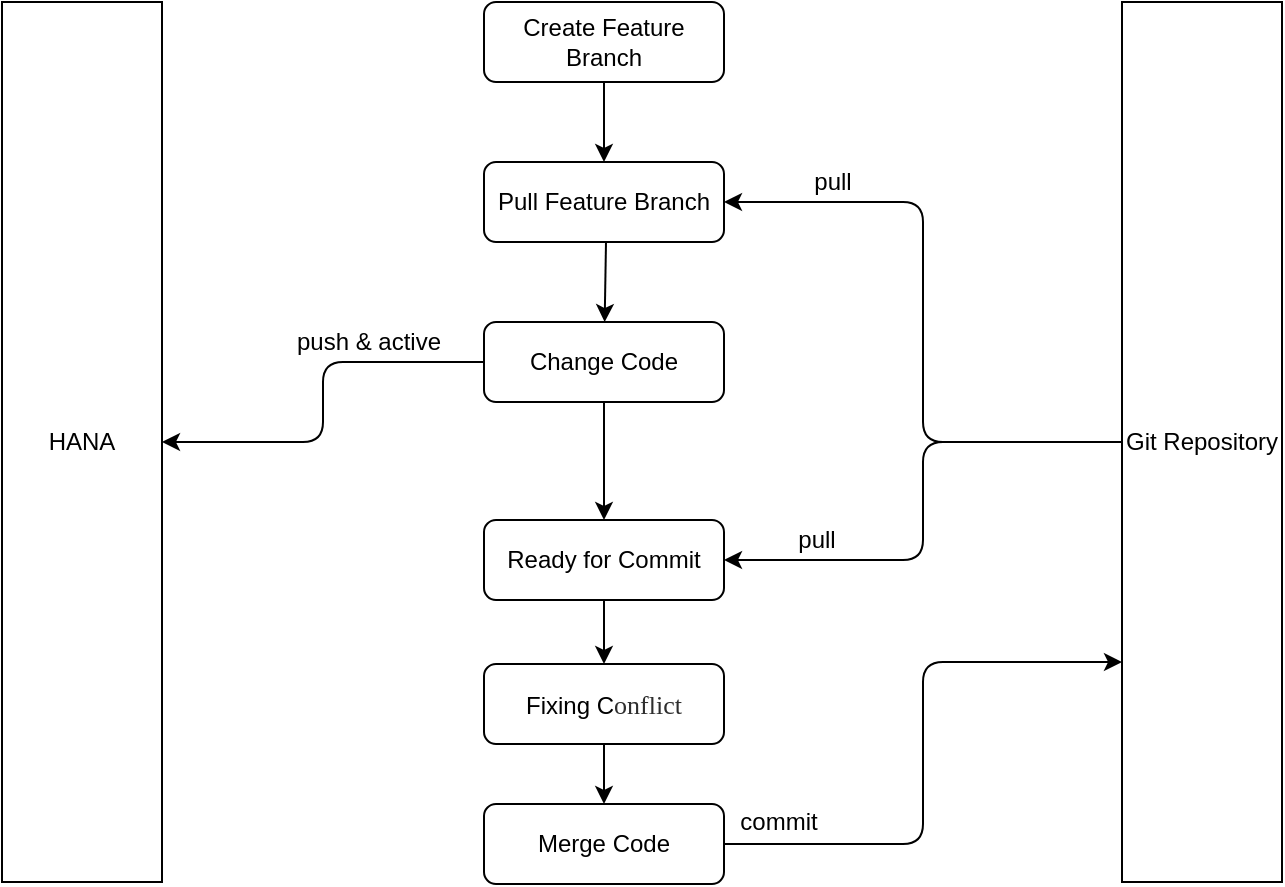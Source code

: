 <mxfile version="11.1.4" type="github"><diagram id="pjJx9J3N4vnPKHkF3vY-" name="Page-1"><mxGraphModel dx="1118" dy="543" grid="1" gridSize="10" guides="1" tooltips="1" connect="1" arrows="1" fold="1" page="1" pageScale="1" pageWidth="827" pageHeight="1169" math="0" shadow="0"><root><mxCell id="0"/><mxCell id="1" parent="0"/><mxCell id="Bj2rcL9_myEaG-QvVMp1-2" value="Create Feature Branch" style="rounded=1;whiteSpace=wrap;html=1;" vertex="1" parent="1"><mxGeometry x="281" y="80" width="120" height="40" as="geometry"/></mxCell><mxCell id="Bj2rcL9_myEaG-QvVMp1-3" value="HANA" style="rounded=0;whiteSpace=wrap;html=1;" vertex="1" parent="1"><mxGeometry x="40" y="80" width="80" height="440" as="geometry"/></mxCell><mxCell id="Bj2rcL9_myEaG-QvVMp1-6" value="Git Repository" style="rounded=0;whiteSpace=wrap;html=1;" vertex="1" parent="1"><mxGeometry x="600" y="80" width="80" height="440" as="geometry"/></mxCell><mxCell id="Bj2rcL9_myEaG-QvVMp1-8" value="Pull Feature Branch" style="rounded=1;whiteSpace=wrap;html=1;" vertex="1" parent="1"><mxGeometry x="281" y="160" width="120" height="40" as="geometry"/></mxCell><mxCell id="Bj2rcL9_myEaG-QvVMp1-11" value="" style="endArrow=classic;html=1;exitX=0.5;exitY=1;exitDx=0;exitDy=0;" edge="1" parent="1" source="Bj2rcL9_myEaG-QvVMp1-2" target="Bj2rcL9_myEaG-QvVMp1-8"><mxGeometry width="50" height="50" relative="1" as="geometry"><mxPoint x="131" y="280" as="sourcePoint"/><mxPoint x="181" y="230" as="targetPoint"/></mxGeometry></mxCell><mxCell id="Bj2rcL9_myEaG-QvVMp1-12" value="Change Code" style="rounded=1;whiteSpace=wrap;html=1;" vertex="1" parent="1"><mxGeometry x="281" y="240" width="120" height="40" as="geometry"/></mxCell><mxCell id="Bj2rcL9_myEaG-QvVMp1-13" value="" style="endArrow=classic;html=1;" edge="1" parent="1" target="Bj2rcL9_myEaG-QvVMp1-12"><mxGeometry width="50" height="50" relative="1" as="geometry"><mxPoint x="342" y="200" as="sourcePoint"/><mxPoint x="351" y="170" as="targetPoint"/></mxGeometry></mxCell><mxCell id="Bj2rcL9_myEaG-QvVMp1-14" value="" style="endArrow=classic;html=1;exitX=0;exitY=0.5;exitDx=0;exitDy=0;entryX=1;entryY=0.5;entryDx=0;entryDy=0;edgeStyle=orthogonalEdgeStyle;" edge="1" parent="1" source="Bj2rcL9_myEaG-QvVMp1-12" target="Bj2rcL9_myEaG-QvVMp1-3"><mxGeometry width="50" height="50" relative="1" as="geometry"><mxPoint x="400" y="340" as="sourcePoint"/><mxPoint x="450" y="290" as="targetPoint"/></mxGeometry></mxCell><mxCell id="Bj2rcL9_myEaG-QvVMp1-15" value="push &amp;amp; active" style="text;html=1;resizable=0;points=[];align=center;verticalAlign=middle;labelBackgroundColor=#ffffff;" vertex="1" connectable="0" parent="Bj2rcL9_myEaG-QvVMp1-14"><mxGeometry x="-0.414" y="2" relative="1" as="geometry"><mxPoint x="1" y="-12" as="offset"/></mxGeometry></mxCell><mxCell id="Bj2rcL9_myEaG-QvVMp1-16" value="" style="endArrow=classic;html=1;entryX=1;entryY=0.5;entryDx=0;entryDy=0;edgeStyle=orthogonalEdgeStyle;exitX=0;exitY=0.5;exitDx=0;exitDy=0;" edge="1" parent="1" source="Bj2rcL9_myEaG-QvVMp1-6" target="Bj2rcL9_myEaG-QvVMp1-8"><mxGeometry width="50" height="50" relative="1" as="geometry"><mxPoint x="420" y="220" as="sourcePoint"/><mxPoint x="310" y="310" as="targetPoint"/></mxGeometry></mxCell><mxCell id="Bj2rcL9_myEaG-QvVMp1-17" value="pull" style="text;html=1;resizable=0;points=[];align=center;verticalAlign=middle;labelBackgroundColor=#ffffff;" vertex="1" connectable="0" parent="Bj2rcL9_myEaG-QvVMp1-16"><mxGeometry x="0.672" y="1" relative="1" as="geometry"><mxPoint x="1" y="-11" as="offset"/></mxGeometry></mxCell><mxCell id="Bj2rcL9_myEaG-QvVMp1-18" value="Ready for Commit" style="rounded=1;whiteSpace=wrap;html=1;" vertex="1" parent="1"><mxGeometry x="281" y="339" width="120" height="40" as="geometry"/></mxCell><mxCell id="Bj2rcL9_myEaG-QvVMp1-20" value="" style="endArrow=classic;html=1;exitX=0;exitY=0.5;exitDx=0;exitDy=0;entryX=1;entryY=0.5;entryDx=0;entryDy=0;edgeStyle=orthogonalEdgeStyle;" edge="1" parent="1" source="Bj2rcL9_myEaG-QvVMp1-6" target="Bj2rcL9_myEaG-QvVMp1-18"><mxGeometry width="50" height="50" relative="1" as="geometry"><mxPoint x="440" y="390" as="sourcePoint"/><mxPoint x="490" y="340" as="targetPoint"/></mxGeometry></mxCell><mxCell id="Bj2rcL9_myEaG-QvVMp1-21" value="pull" style="text;html=1;resizable=0;points=[];align=center;verticalAlign=middle;labelBackgroundColor=#ffffff;" vertex="1" connectable="0" parent="Bj2rcL9_myEaG-QvVMp1-20"><mxGeometry x="0.692" y="-1" relative="1" as="geometry"><mxPoint x="6" y="-9" as="offset"/></mxGeometry></mxCell><mxCell id="Bj2rcL9_myEaG-QvVMp1-22" value="" style="endArrow=classic;html=1;exitX=0.5;exitY=1;exitDx=0;exitDy=0;" edge="1" parent="1" source="Bj2rcL9_myEaG-QvVMp1-12" target="Bj2rcL9_myEaG-QvVMp1-18"><mxGeometry width="50" height="50" relative="1" as="geometry"><mxPoint x="352" y="210" as="sourcePoint"/><mxPoint x="351.333" y="250" as="targetPoint"/></mxGeometry></mxCell><mxCell id="Bj2rcL9_myEaG-QvVMp1-23" value="Fixing C&lt;span style=&quot;color: rgb(46 , 46 , 46) ; font-family: &amp;#34;hei&amp;#34; ; font-size: 13px&quot;&gt;onflict&lt;/span&gt;" style="rounded=1;whiteSpace=wrap;html=1;" vertex="1" parent="1"><mxGeometry x="281" y="411" width="120" height="40" as="geometry"/></mxCell><mxCell id="Bj2rcL9_myEaG-QvVMp1-26" value="" style="endArrow=classic;html=1;exitX=0.5;exitY=1;exitDx=0;exitDy=0;entryX=0.5;entryY=0;entryDx=0;entryDy=0;" edge="1" parent="1" source="Bj2rcL9_myEaG-QvVMp1-18" target="Bj2rcL9_myEaG-QvVMp1-23"><mxGeometry width="50" height="50" relative="1" as="geometry"><mxPoint x="300" y="590" as="sourcePoint"/><mxPoint x="350" y="540" as="targetPoint"/></mxGeometry></mxCell><mxCell id="Bj2rcL9_myEaG-QvVMp1-27" value="Merge Code" style="rounded=1;whiteSpace=wrap;html=1;" vertex="1" parent="1"><mxGeometry x="281" y="481" width="120" height="40" as="geometry"/></mxCell><mxCell id="Bj2rcL9_myEaG-QvVMp1-28" value="" style="endArrow=classic;html=1;exitX=0.5;exitY=1;exitDx=0;exitDy=0;entryX=0.5;entryY=0;entryDx=0;entryDy=0;" edge="1" parent="1" source="Bj2rcL9_myEaG-QvVMp1-23" target="Bj2rcL9_myEaG-QvVMp1-27"><mxGeometry width="50" height="50" relative="1" as="geometry"><mxPoint x="380" y="650" as="sourcePoint"/><mxPoint x="430" y="600" as="targetPoint"/></mxGeometry></mxCell><mxCell id="Bj2rcL9_myEaG-QvVMp1-29" value="" style="endArrow=classic;html=1;exitX=1;exitY=0.5;exitDx=0;exitDy=0;entryX=0;entryY=0.75;entryDx=0;entryDy=0;edgeStyle=orthogonalEdgeStyle;" edge="1" parent="1" source="Bj2rcL9_myEaG-QvVMp1-27" target="Bj2rcL9_myEaG-QvVMp1-6"><mxGeometry width="50" height="50" relative="1" as="geometry"><mxPoint x="530" y="600" as="sourcePoint"/><mxPoint x="580" y="550" as="targetPoint"/></mxGeometry></mxCell><mxCell id="Bj2rcL9_myEaG-QvVMp1-30" value="commit" style="text;html=1;resizable=0;points=[];align=center;verticalAlign=middle;labelBackgroundColor=#ffffff;" vertex="1" connectable="0" parent="Bj2rcL9_myEaG-QvVMp1-29"><mxGeometry x="-0.809" y="4" relative="1" as="geometry"><mxPoint x="-1" y="-7" as="offset"/></mxGeometry></mxCell></root></mxGraphModel></diagram></mxfile>
